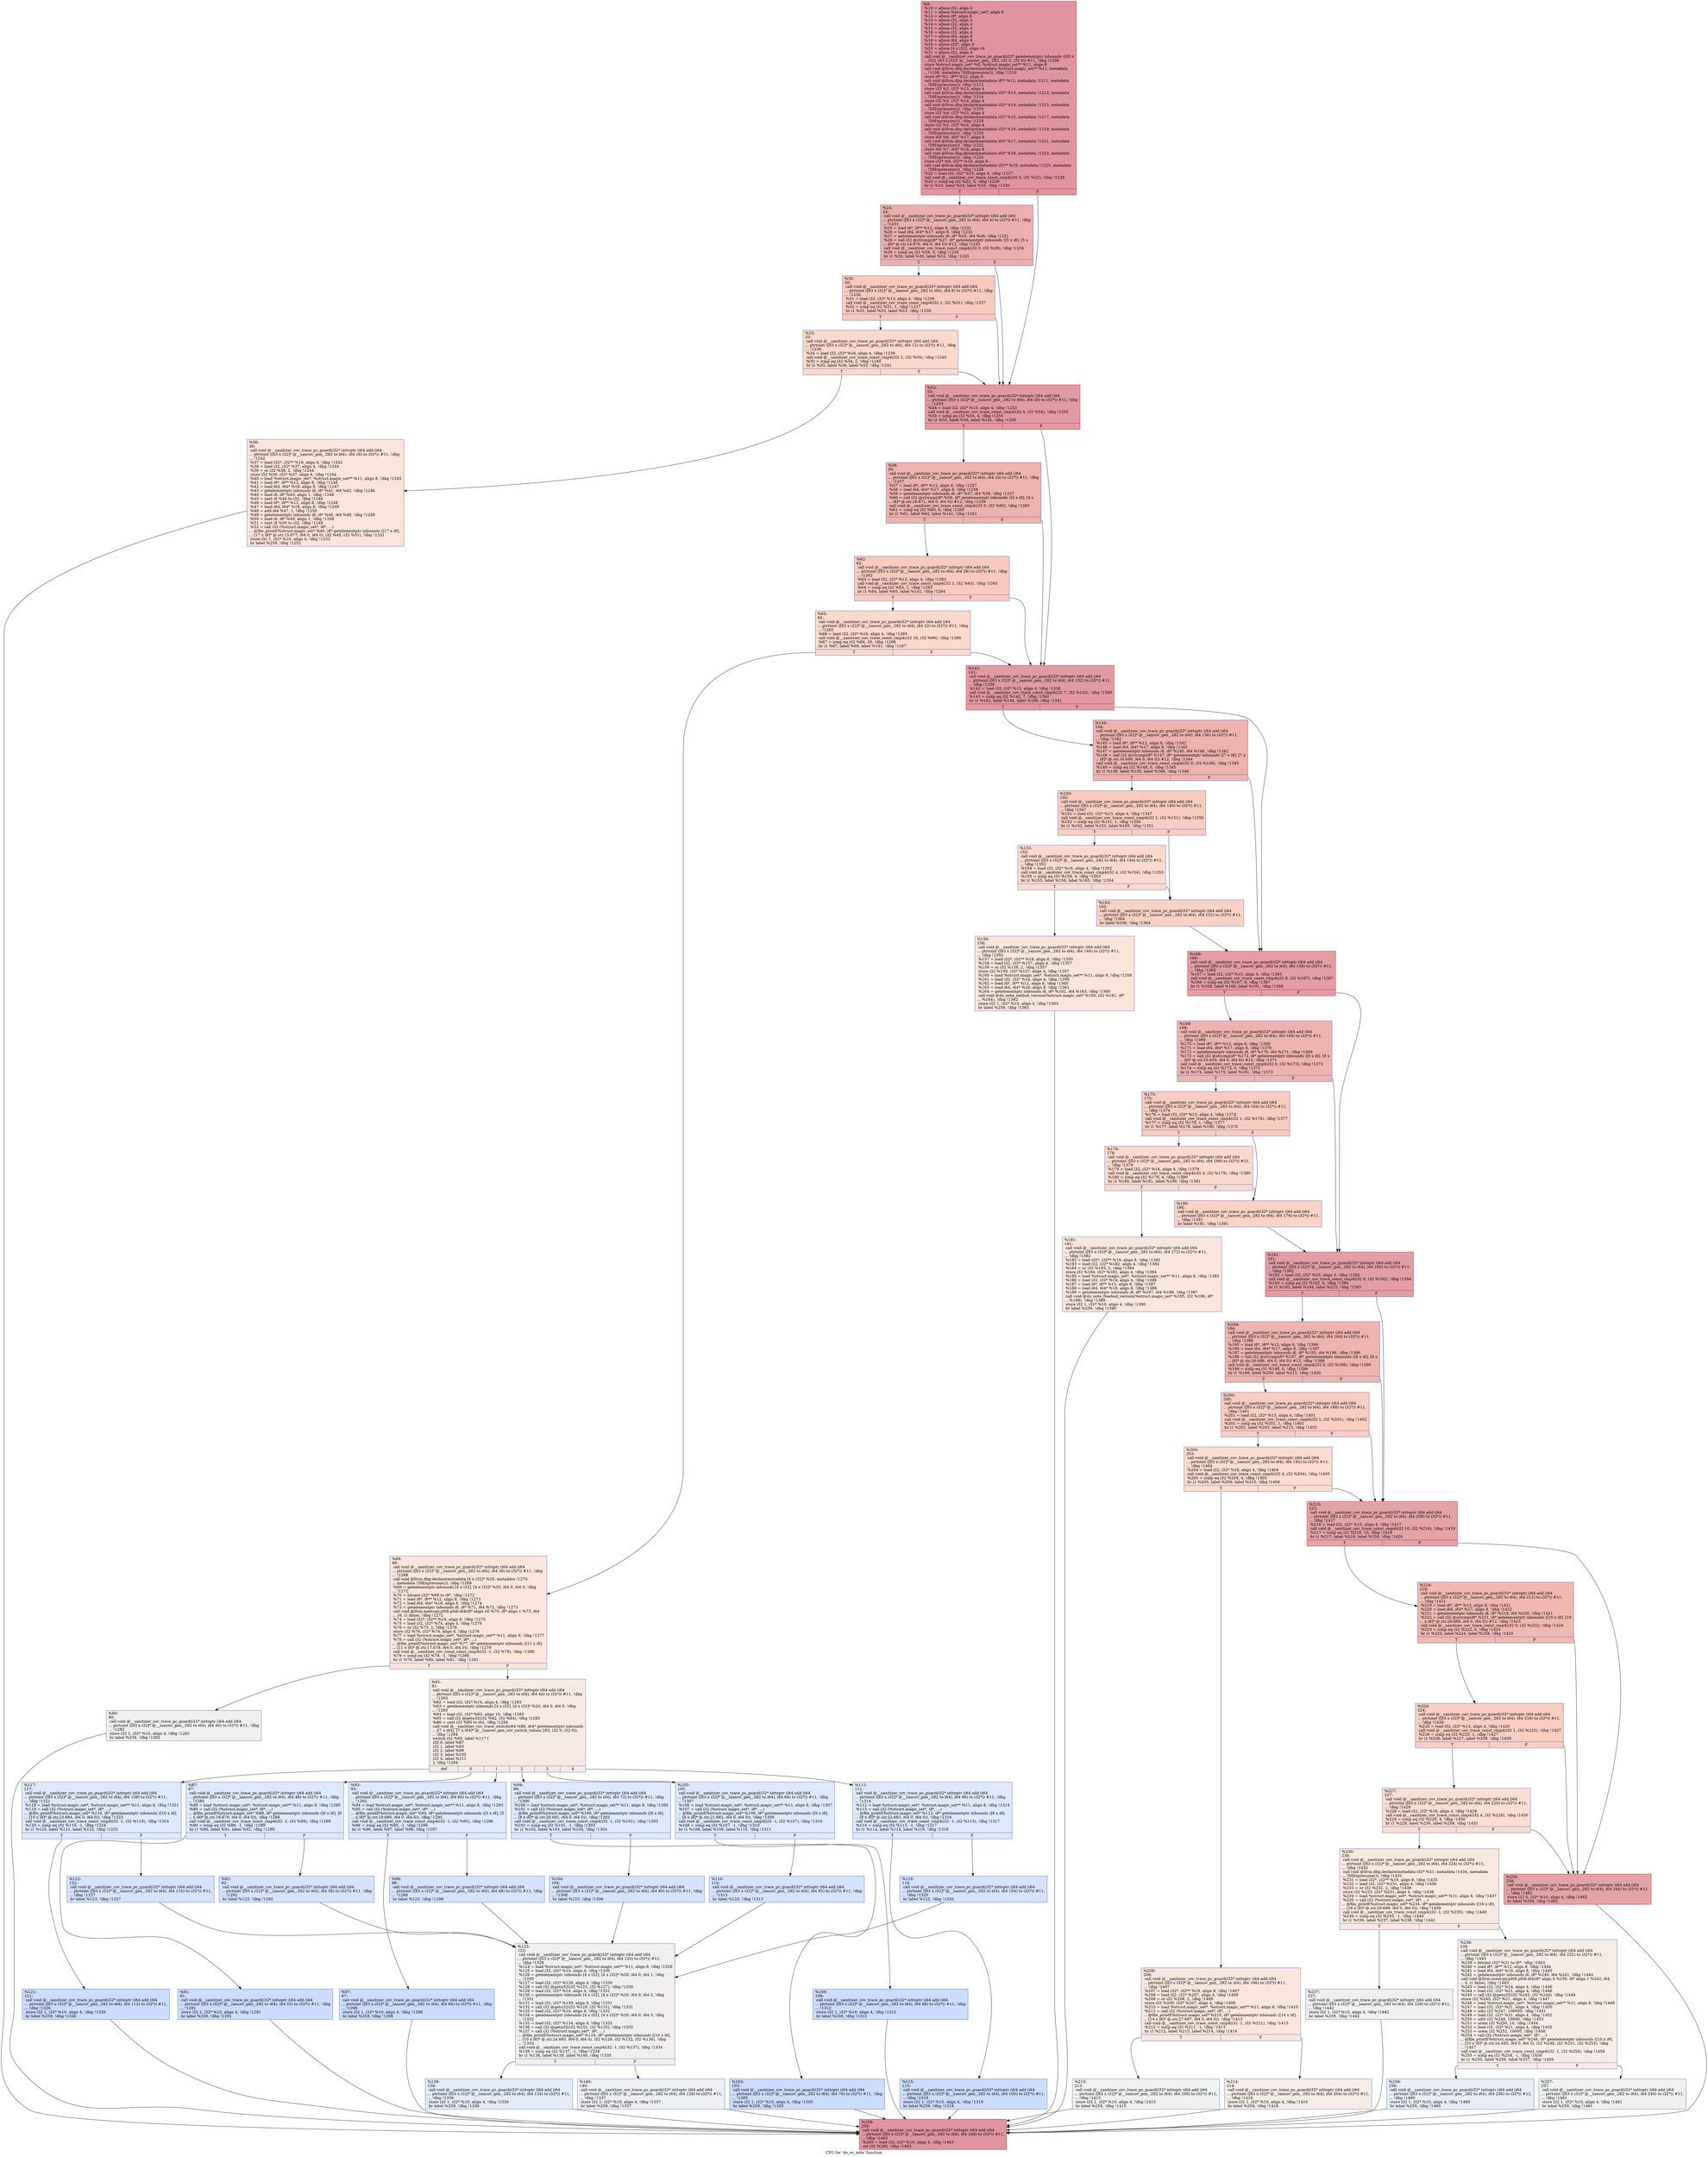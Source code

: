 digraph "CFG for 'do_os_note' function" {
	label="CFG for 'do_os_note' function";

	Node0x555555e828d0 [shape=record,color="#b70d28ff", style=filled, fillcolor="#b70d2870",label="{%9:\l  %10 = alloca i32, align 4\l  %11 = alloca %struct.magic_set*, align 8\l  %12 = alloca i8*, align 8\l  %13 = alloca i32, align 4\l  %14 = alloca i32, align 4\l  %15 = alloca i32, align 4\l  %16 = alloca i32, align 4\l  %17 = alloca i64, align 8\l  %18 = alloca i64, align 8\l  %19 = alloca i32*, align 8\l  %20 = alloca [4 x i32], align 16\l  %21 = alloca i32, align 4\l  call void @__sanitizer_cov_trace_pc_guard(i32* getelementptr inbounds ([63 x\l... i32], [63 x i32]* @__sancov_gen_.282, i32 0, i32 0)) #11, !dbg !1208\l  store %struct.magic_set* %0, %struct.magic_set** %11, align 8\l  call void @llvm.dbg.declare(metadata %struct.magic_set** %11, metadata\l... !1209, metadata !DIExpression()), !dbg !1210\l  store i8* %1, i8** %12, align 8\l  call void @llvm.dbg.declare(metadata i8** %12, metadata !1211, metadata\l... !DIExpression()), !dbg !1212\l  store i32 %2, i32* %13, align 4\l  call void @llvm.dbg.declare(metadata i32* %13, metadata !1213, metadata\l... !DIExpression()), !dbg !1214\l  store i32 %3, i32* %14, align 4\l  call void @llvm.dbg.declare(metadata i32* %14, metadata !1215, metadata\l... !DIExpression()), !dbg !1216\l  store i32 %4, i32* %15, align 4\l  call void @llvm.dbg.declare(metadata i32* %15, metadata !1217, metadata\l... !DIExpression()), !dbg !1218\l  store i32 %5, i32* %16, align 4\l  call void @llvm.dbg.declare(metadata i32* %16, metadata !1219, metadata\l... !DIExpression()), !dbg !1220\l  store i64 %6, i64* %17, align 8\l  call void @llvm.dbg.declare(metadata i64* %17, metadata !1221, metadata\l... !DIExpression()), !dbg !1222\l  store i64 %7, i64* %18, align 8\l  call void @llvm.dbg.declare(metadata i64* %18, metadata !1223, metadata\l... !DIExpression()), !dbg !1224\l  store i32* %8, i32** %19, align 8\l  call void @llvm.dbg.declare(metadata i32** %19, metadata !1225, metadata\l... !DIExpression()), !dbg !1226\l  %22 = load i32, i32* %15, align 4, !dbg !1227\l  call void @__sanitizer_cov_trace_const_cmp4(i32 5, i32 %22), !dbg !1229\l  %23 = icmp eq i32 %22, 5, !dbg !1229\l  br i1 %23, label %24, label %53, !dbg !1230\l|{<s0>T|<s1>F}}"];
	Node0x555555e828d0:s0 -> Node0x555555e82c90;
	Node0x555555e828d0:s1 -> Node0x555555e82dd0;
	Node0x555555e82c90 [shape=record,color="#3d50c3ff", style=filled, fillcolor="#d24b4070",label="{%24:\l24:                                               \l  call void @__sanitizer_cov_trace_pc_guard(i32* inttoptr (i64 add (i64\l... ptrtoint ([63 x i32]* @__sancov_gen_.282 to i64), i64 4) to i32*)) #11, !dbg\l... !1231\l  %25 = load i8*, i8** %12, align 8, !dbg !1231\l  %26 = load i64, i64* %17, align 8, !dbg !1232\l  %27 = getelementptr inbounds i8, i8* %25, i64 %26, !dbg !1231\l  %28 = call i32 @strcmp(i8* %27, i8* getelementptr inbounds ([5 x i8], [5 x\l... i8]* @.str.14.676, i64 0, i64 0)) #12, !dbg !1233\l  call void @__sanitizer_cov_trace_const_cmp4(i32 0, i32 %28), !dbg !1234\l  %29 = icmp eq i32 %28, 0, !dbg !1234\l  br i1 %29, label %30, label %53, !dbg !1235\l|{<s0>T|<s1>F}}"];
	Node0x555555e82c90:s0 -> Node0x555555e82ce0;
	Node0x555555e82c90:s1 -> Node0x555555e82dd0;
	Node0x555555e82ce0 [shape=record,color="#3d50c3ff", style=filled, fillcolor="#ef886b70",label="{%30:\l30:                                               \l  call void @__sanitizer_cov_trace_pc_guard(i32* inttoptr (i64 add (i64\l... ptrtoint ([63 x i32]* @__sancov_gen_.282 to i64), i64 8) to i32*)) #11, !dbg\l... !1236\l  %31 = load i32, i32* %13, align 4, !dbg !1236\l  call void @__sanitizer_cov_trace_const_cmp4(i32 1, i32 %31), !dbg !1237\l  %32 = icmp eq i32 %31, 1, !dbg !1237\l  br i1 %32, label %33, label %53, !dbg !1238\l|{<s0>T|<s1>F}}"];
	Node0x555555e82ce0:s0 -> Node0x555555e82d30;
	Node0x555555e82ce0:s1 -> Node0x555555e82dd0;
	Node0x555555e82d30 [shape=record,color="#3d50c3ff", style=filled, fillcolor="#f7a88970",label="{%33:\l33:                                               \l  call void @__sanitizer_cov_trace_pc_guard(i32* inttoptr (i64 add (i64\l... ptrtoint ([63 x i32]* @__sancov_gen_.282 to i64), i64 12) to i32*)) #11, !dbg\l... !1239\l  %34 = load i32, i32* %16, align 4, !dbg !1239\l  call void @__sanitizer_cov_trace_const_cmp4(i32 2, i32 %34), !dbg !1240\l  %35 = icmp eq i32 %34, 2, !dbg !1240\l  br i1 %35, label %36, label %53, !dbg !1241\l|{<s0>T|<s1>F}}"];
	Node0x555555e82d30:s0 -> Node0x555555e82d80;
	Node0x555555e82d30:s1 -> Node0x555555e82dd0;
	Node0x555555e82d80 [shape=record,color="#3d50c3ff", style=filled, fillcolor="#f5c1a970",label="{%36:\l36:                                               \l  call void @__sanitizer_cov_trace_pc_guard(i32* inttoptr (i64 add (i64\l... ptrtoint ([63 x i32]* @__sancov_gen_.282 to i64), i64 16) to i32*)) #11, !dbg\l... !1242\l  %37 = load i32*, i32** %19, align 8, !dbg !1242\l  %38 = load i32, i32* %37, align 4, !dbg !1244\l  %39 = or i32 %38, 2, !dbg !1244\l  store i32 %39, i32* %37, align 4, !dbg !1244\l  %40 = load %struct.magic_set*, %struct.magic_set** %11, align 8, !dbg !1245\l  %41 = load i8*, i8** %12, align 8, !dbg !1246\l  %42 = load i64, i64* %18, align 8, !dbg !1247\l  %43 = getelementptr inbounds i8, i8* %41, i64 %42, !dbg !1246\l  %44 = load i8, i8* %43, align 1, !dbg !1246\l  %45 = zext i8 %44 to i32, !dbg !1246\l  %46 = load i8*, i8** %12, align 8, !dbg !1248\l  %47 = load i64, i64* %18, align 8, !dbg !1249\l  %48 = add i64 %47, 1, !dbg !1250\l  %49 = getelementptr inbounds i8, i8* %46, i64 %48, !dbg !1248\l  %50 = load i8, i8* %49, align 1, !dbg !1248\l  %51 = zext i8 %50 to i32, !dbg !1248\l  %52 = call i32 (%struct.magic_set*, i8*, ...)\l... @file_printf(%struct.magic_set* %40, i8* getelementptr inbounds ([17 x i8],\l... [17 x i8]* @.str.15.677, i64 0, i64 0), i32 %45, i32 %51), !dbg !1251\l  store i32 1, i32* %10, align 4, !dbg !1252\l  br label %259, !dbg !1252\l}"];
	Node0x555555e82d80 -> Node0x555555e83fa0;
	Node0x555555e82dd0 [shape=record,color="#b70d28ff", style=filled, fillcolor="#bb1b2c70",label="{%53:\l53:                                               \l  call void @__sanitizer_cov_trace_pc_guard(i32* inttoptr (i64 add (i64\l... ptrtoint ([63 x i32]* @__sancov_gen_.282 to i64), i64 20) to i32*)) #11, !dbg\l... !1253\l  %54 = load i32, i32* %15, align 4, !dbg !1253\l  call void @__sanitizer_cov_trace_const_cmp4(i32 4, i32 %54), !dbg !1255\l  %55 = icmp eq i32 %54, 4, !dbg !1255\l  br i1 %55, label %56, label %141, !dbg !1256\l|{<s0>T|<s1>F}}"];
	Node0x555555e82dd0:s0 -> Node0x555555e82e20;
	Node0x555555e82dd0:s1 -> Node0x555555e83690;
	Node0x555555e82e20 [shape=record,color="#3d50c3ff", style=filled, fillcolor="#d6524470",label="{%56:\l56:                                               \l  call void @__sanitizer_cov_trace_pc_guard(i32* inttoptr (i64 add (i64\l... ptrtoint ([63 x i32]* @__sancov_gen_.282 to i64), i64 24) to i32*)) #11, !dbg\l... !1257\l  %57 = load i8*, i8** %12, align 8, !dbg !1257\l  %58 = load i64, i64* %17, align 8, !dbg !1258\l  %59 = getelementptr inbounds i8, i8* %57, i64 %58, !dbg !1257\l  %60 = call i32 @strcmp(i8* %59, i8* getelementptr inbounds ([4 x i8], [4 x\l... i8]* @.str.16.671, i64 0, i64 0)) #12, !dbg !1259\l  call void @__sanitizer_cov_trace_const_cmp4(i32 0, i32 %60), !dbg !1260\l  %61 = icmp eq i32 %60, 0, !dbg !1260\l  br i1 %61, label %62, label %141, !dbg !1261\l|{<s0>T|<s1>F}}"];
	Node0x555555e82e20:s0 -> Node0x555555e82e70;
	Node0x555555e82e20:s1 -> Node0x555555e83690;
	Node0x555555e82e70 [shape=record,color="#3d50c3ff", style=filled, fillcolor="#ef886b70",label="{%62:\l62:                                               \l  call void @__sanitizer_cov_trace_pc_guard(i32* inttoptr (i64 add (i64\l... ptrtoint ([63 x i32]* @__sancov_gen_.282 to i64), i64 28) to i32*)) #11, !dbg\l... !1262\l  %63 = load i32, i32* %13, align 4, !dbg !1262\l  call void @__sanitizer_cov_trace_const_cmp4(i32 1, i32 %63), !dbg !1263\l  %64 = icmp eq i32 %63, 1, !dbg !1263\l  br i1 %64, label %65, label %141, !dbg !1264\l|{<s0>T|<s1>F}}"];
	Node0x555555e82e70:s0 -> Node0x555555e82ec0;
	Node0x555555e82e70:s1 -> Node0x555555e83690;
	Node0x555555e82ec0 [shape=record,color="#3d50c3ff", style=filled, fillcolor="#f7a88970",label="{%65:\l65:                                               \l  call void @__sanitizer_cov_trace_pc_guard(i32* inttoptr (i64 add (i64\l... ptrtoint ([63 x i32]* @__sancov_gen_.282 to i64), i64 32) to i32*)) #11, !dbg\l... !1265\l  %66 = load i32, i32* %16, align 4, !dbg !1265\l  call void @__sanitizer_cov_trace_const_cmp4(i32 16, i32 %66), !dbg !1266\l  %67 = icmp eq i32 %66, 16, !dbg !1266\l  br i1 %67, label %68, label %141, !dbg !1267\l|{<s0>T|<s1>F}}"];
	Node0x555555e82ec0:s0 -> Node0x555555e82f10;
	Node0x555555e82ec0:s1 -> Node0x555555e83690;
	Node0x555555e82f10 [shape=record,color="#3d50c3ff", style=filled, fillcolor="#f4c5ad70",label="{%68:\l68:                                               \l  call void @__sanitizer_cov_trace_pc_guard(i32* inttoptr (i64 add (i64\l... ptrtoint ([63 x i32]* @__sancov_gen_.282 to i64), i64 36) to i32*)) #11, !dbg\l... !1268\l  call void @llvm.dbg.declare(metadata [4 x i32]* %20, metadata !1270,\l... metadata !DIExpression()), !dbg !1268\l  %69 = getelementptr inbounds [4 x i32], [4 x i32]* %20, i64 0, i64 0, !dbg\l... !1272\l  %70 = bitcast i32* %69 to i8*, !dbg !1272\l  %71 = load i8*, i8** %12, align 8, !dbg !1273\l  %72 = load i64, i64* %18, align 8, !dbg !1274\l  %73 = getelementptr inbounds i8, i8* %71, i64 %72, !dbg !1273\l  call void @llvm.memcpy.p0i8.p0i8.i64(i8* align 16 %70, i8* align 1 %73, i64\l... 16, i1 false), !dbg !1272\l  %74 = load i32*, i32** %19, align 8, !dbg !1275\l  %75 = load i32, i32* %74, align 4, !dbg !1276\l  %76 = or i32 %75, 2, !dbg !1276\l  store i32 %76, i32* %74, align 4, !dbg !1276\l  %77 = load %struct.magic_set*, %struct.magic_set** %11, align 8, !dbg !1277\l  %78 = call i32 (%struct.magic_set*, i8*, ...)\l... @file_printf(%struct.magic_set* %77, i8* getelementptr inbounds ([11 x i8],\l... [11 x i8]* @.str.17.678, i64 0, i64 0)), !dbg !1279\l  call void @__sanitizer_cov_trace_const_cmp4(i32 -1, i32 %78), !dbg !1280\l  %79 = icmp eq i32 %78, -1, !dbg !1280\l  br i1 %79, label %80, label %81, !dbg !1281\l|{<s0>T|<s1>F}}"];
	Node0x555555e82f10:s0 -> Node0x555555e82f60;
	Node0x555555e82f10:s1 -> Node0x555555e82fb0;
	Node0x555555e82f60 [shape=record,color="#3d50c3ff", style=filled, fillcolor="#e0dbd870",label="{%80:\l80:                                               \l  call void @__sanitizer_cov_trace_pc_guard(i32* inttoptr (i64 add (i64\l... ptrtoint ([63 x i32]* @__sancov_gen_.282 to i64), i64 40) to i32*)) #11, !dbg\l... !1282\l  store i32 1, i32* %10, align 4, !dbg !1282\l  br label %259, !dbg !1282\l}"];
	Node0x555555e82f60 -> Node0x555555e83fa0;
	Node0x555555e82fb0 [shape=record,color="#3d50c3ff", style=filled, fillcolor="#eed0c070",label="{%81:\l81:                                               \l  call void @__sanitizer_cov_trace_pc_guard(i32* inttoptr (i64 add (i64\l... ptrtoint ([63 x i32]* @__sancov_gen_.282 to i64), i64 44) to i32*)) #11, !dbg\l... !1283\l  %82 = load i32, i32* %14, align 4, !dbg !1283\l  %83 = getelementptr inbounds [4 x i32], [4 x i32]* %20, i64 0, i64 0, !dbg\l... !1283\l  %84 = load i32, i32* %83, align 16, !dbg !1283\l  %85 = call i32 @getu32(i32 %82, i32 %84), !dbg !1283\l  %86 = zext i32 %85 to i64, !dbg !1284\l  call void @__sanitizer_cov_trace_switch(i64 %86, i64* getelementptr inbounds\l... ([7 x i64], [7 x i64]* @__sancov_gen_cov_switch_values.283, i32 0, i32 0)),\l... !dbg !1284\l  switch i32 %85, label %117 [\l    i32 0, label %87\l    i32 1, label %93\l    i32 2, label %99\l    i32 3, label %105\l    i32 4, label %111\l  ], !dbg !1284\l|{<s0>def|<s1>0|<s2>1|<s3>2|<s4>3|<s5>4}}"];
	Node0x555555e82fb0:s0 -> Node0x555555e834b0;
	Node0x555555e82fb0:s1 -> Node0x555555e83000;
	Node0x555555e82fb0:s2 -> Node0x555555e830f0;
	Node0x555555e82fb0:s3 -> Node0x555555e831e0;
	Node0x555555e82fb0:s4 -> Node0x555555e832d0;
	Node0x555555e82fb0:s5 -> Node0x555555e833c0;
	Node0x555555e83000 [shape=record,color="#3d50c3ff", style=filled, fillcolor="#b5cdfa70",label="{%87:\l87:                                               \l  call void @__sanitizer_cov_trace_pc_guard(i32* inttoptr (i64 add (i64\l... ptrtoint ([63 x i32]* @__sancov_gen_.282 to i64), i64 48) to i32*)) #11, !dbg\l... !1285\l  %88 = load %struct.magic_set*, %struct.magic_set** %11, align 8, !dbg !1285\l  %89 = call i32 (%struct.magic_set*, i8*, ...)\l... @file_printf(%struct.magic_set* %88, i8* getelementptr inbounds ([6 x i8], [6\l... x i8]* @.str.18.679, i64 0, i64 0)), !dbg !1288\l  call void @__sanitizer_cov_trace_const_cmp4(i32 -1, i32 %89), !dbg !1289\l  %90 = icmp eq i32 %89, -1, !dbg !1289\l  br i1 %90, label %91, label %92, !dbg !1290\l|{<s0>T|<s1>F}}"];
	Node0x555555e83000:s0 -> Node0x555555e83050;
	Node0x555555e83000:s1 -> Node0x555555e830a0;
	Node0x555555e83050 [shape=record,color="#3d50c3ff", style=filled, fillcolor="#8caffe70",label="{%91:\l91:                                               \l  call void @__sanitizer_cov_trace_pc_guard(i32* inttoptr (i64 add (i64\l... ptrtoint ([63 x i32]* @__sancov_gen_.282 to i64), i64 52) to i32*)) #11, !dbg\l... !1291\l  store i32 1, i32* %10, align 4, !dbg !1291\l  br label %259, !dbg !1291\l}"];
	Node0x555555e83050 -> Node0x555555e83fa0;
	Node0x555555e830a0 [shape=record,color="#3d50c3ff", style=filled, fillcolor="#a1c0ff70",label="{%92:\l92:                                               \l  call void @__sanitizer_cov_trace_pc_guard(i32* inttoptr (i64 add (i64\l... ptrtoint ([63 x i32]* @__sancov_gen_.282 to i64), i64 56) to i32*)) #11, !dbg\l... !1292\l  br label %123, !dbg !1292\l}"];
	Node0x555555e830a0 -> Node0x555555e835a0;
	Node0x555555e830f0 [shape=record,color="#3d50c3ff", style=filled, fillcolor="#b5cdfa70",label="{%93:\l93:                                               \l  call void @__sanitizer_cov_trace_pc_guard(i32* inttoptr (i64 add (i64\l... ptrtoint ([63 x i32]* @__sancov_gen_.282 to i64), i64 60) to i32*)) #11, !dbg\l... !1293\l  %94 = load %struct.magic_set*, %struct.magic_set** %11, align 8, !dbg !1293\l  %95 = call i32 (%struct.magic_set*, i8*, ...)\l... @file_printf(%struct.magic_set* %94, i8* getelementptr inbounds ([5 x i8], [5\l... x i8]* @.str.19.680, i64 0, i64 0)), !dbg !1295\l  call void @__sanitizer_cov_trace_const_cmp4(i32 -1, i32 %95), !dbg !1296\l  %96 = icmp eq i32 %95, -1, !dbg !1296\l  br i1 %96, label %97, label %98, !dbg !1297\l|{<s0>T|<s1>F}}"];
	Node0x555555e830f0:s0 -> Node0x555555e83140;
	Node0x555555e830f0:s1 -> Node0x555555e83190;
	Node0x555555e83140 [shape=record,color="#3d50c3ff", style=filled, fillcolor="#8caffe70",label="{%97:\l97:                                               \l  call void @__sanitizer_cov_trace_pc_guard(i32* inttoptr (i64 add (i64\l... ptrtoint ([63 x i32]* @__sancov_gen_.282 to i64), i64 64) to i32*)) #11, !dbg\l... !1298\l  store i32 1, i32* %10, align 4, !dbg !1298\l  br label %259, !dbg !1298\l}"];
	Node0x555555e83140 -> Node0x555555e83fa0;
	Node0x555555e83190 [shape=record,color="#3d50c3ff", style=filled, fillcolor="#a1c0ff70",label="{%98:\l98:                                               \l  call void @__sanitizer_cov_trace_pc_guard(i32* inttoptr (i64 add (i64\l... ptrtoint ([63 x i32]* @__sancov_gen_.282 to i64), i64 68) to i32*)) #11, !dbg\l... !1299\l  br label %123, !dbg !1299\l}"];
	Node0x555555e83190 -> Node0x555555e835a0;
	Node0x555555e831e0 [shape=record,color="#3d50c3ff", style=filled, fillcolor="#b5cdfa70",label="{%99:\l99:                                               \l  call void @__sanitizer_cov_trace_pc_guard(i32* inttoptr (i64 add (i64\l... ptrtoint ([63 x i32]* @__sancov_gen_.282 to i64), i64 72) to i32*)) #11, !dbg\l... !1300\l  %100 = load %struct.magic_set*, %struct.magic_set** %11, align 8, !dbg !1300\l  %101 = call i32 (%struct.magic_set*, i8*, ...)\l... @file_printf(%struct.magic_set* %100, i8* getelementptr inbounds ([8 x i8],\l... [8 x i8]* @.str.20.681, i64 0, i64 0)), !dbg !1302\l  call void @__sanitizer_cov_trace_const_cmp4(i32 -1, i32 %101), !dbg !1303\l  %102 = icmp eq i32 %101, -1, !dbg !1303\l  br i1 %102, label %103, label %104, !dbg !1304\l|{<s0>T|<s1>F}}"];
	Node0x555555e831e0:s0 -> Node0x555555e83230;
	Node0x555555e831e0:s1 -> Node0x555555e83280;
	Node0x555555e83230 [shape=record,color="#3d50c3ff", style=filled, fillcolor="#8caffe70",label="{%103:\l103:                                              \l  call void @__sanitizer_cov_trace_pc_guard(i32* inttoptr (i64 add (i64\l... ptrtoint ([63 x i32]* @__sancov_gen_.282 to i64), i64 76) to i32*)) #11, !dbg\l... !1305\l  store i32 1, i32* %10, align 4, !dbg !1305\l  br label %259, !dbg !1305\l}"];
	Node0x555555e83230 -> Node0x555555e83fa0;
	Node0x555555e83280 [shape=record,color="#3d50c3ff", style=filled, fillcolor="#a1c0ff70",label="{%104:\l104:                                              \l  call void @__sanitizer_cov_trace_pc_guard(i32* inttoptr (i64 add (i64\l... ptrtoint ([63 x i32]* @__sancov_gen_.282 to i64), i64 80) to i32*)) #11, !dbg\l... !1306\l  br label %123, !dbg !1306\l}"];
	Node0x555555e83280 -> Node0x555555e835a0;
	Node0x555555e832d0 [shape=record,color="#3d50c3ff", style=filled, fillcolor="#b5cdfa70",label="{%105:\l105:                                              \l  call void @__sanitizer_cov_trace_pc_guard(i32* inttoptr (i64 add (i64\l... ptrtoint ([63 x i32]* @__sancov_gen_.282 to i64), i64 84) to i32*)) #11, !dbg\l... !1307\l  %106 = load %struct.magic_set*, %struct.magic_set** %11, align 8, !dbg !1307\l  %107 = call i32 (%struct.magic_set*, i8*, ...)\l... @file_printf(%struct.magic_set* %106, i8* getelementptr inbounds ([9 x i8],\l... [9 x i8]* @.str.21.682, i64 0, i64 0)), !dbg !1309\l  call void @__sanitizer_cov_trace_const_cmp4(i32 -1, i32 %107), !dbg !1310\l  %108 = icmp eq i32 %107, -1, !dbg !1310\l  br i1 %108, label %109, label %110, !dbg !1311\l|{<s0>T|<s1>F}}"];
	Node0x555555e832d0:s0 -> Node0x555555e83320;
	Node0x555555e832d0:s1 -> Node0x555555e83370;
	Node0x555555e83320 [shape=record,color="#3d50c3ff", style=filled, fillcolor="#8caffe70",label="{%109:\l109:                                              \l  call void @__sanitizer_cov_trace_pc_guard(i32* inttoptr (i64 add (i64\l... ptrtoint ([63 x i32]* @__sancov_gen_.282 to i64), i64 88) to i32*)) #11, !dbg\l... !1312\l  store i32 1, i32* %10, align 4, !dbg !1312\l  br label %259, !dbg !1312\l}"];
	Node0x555555e83320 -> Node0x555555e83fa0;
	Node0x555555e83370 [shape=record,color="#3d50c3ff", style=filled, fillcolor="#a1c0ff70",label="{%110:\l110:                                              \l  call void @__sanitizer_cov_trace_pc_guard(i32* inttoptr (i64 add (i64\l... ptrtoint ([63 x i32]* @__sancov_gen_.282 to i64), i64 92) to i32*)) #11, !dbg\l... !1313\l  br label %123, !dbg !1313\l}"];
	Node0x555555e83370 -> Node0x555555e835a0;
	Node0x555555e833c0 [shape=record,color="#3d50c3ff", style=filled, fillcolor="#b5cdfa70",label="{%111:\l111:                                              \l  call void @__sanitizer_cov_trace_pc_guard(i32* inttoptr (i64 add (i64\l... ptrtoint ([63 x i32]* @__sancov_gen_.282 to i64), i64 96) to i32*)) #11, !dbg\l... !1314\l  %112 = load %struct.magic_set*, %struct.magic_set** %11, align 8, !dbg !1314\l  %113 = call i32 (%struct.magic_set*, i8*, ...)\l... @file_printf(%struct.magic_set* %112, i8* getelementptr inbounds ([8 x i8],\l... [8 x i8]* @.str.22.683, i64 0, i64 0)), !dbg !1316\l  call void @__sanitizer_cov_trace_const_cmp4(i32 -1, i32 %113), !dbg !1317\l  %114 = icmp eq i32 %113, -1, !dbg !1317\l  br i1 %114, label %115, label %116, !dbg !1318\l|{<s0>T|<s1>F}}"];
	Node0x555555e833c0:s0 -> Node0x555555e83410;
	Node0x555555e833c0:s1 -> Node0x555555e83460;
	Node0x555555e83410 [shape=record,color="#3d50c3ff", style=filled, fillcolor="#8caffe70",label="{%115:\l115:                                              \l  call void @__sanitizer_cov_trace_pc_guard(i32* inttoptr (i64 add (i64\l... ptrtoint ([63 x i32]* @__sancov_gen_.282 to i64), i64 100) to i32*)) #11,\l... !dbg !1319\l  store i32 1, i32* %10, align 4, !dbg !1319\l  br label %259, !dbg !1319\l}"];
	Node0x555555e83410 -> Node0x555555e83fa0;
	Node0x555555e83460 [shape=record,color="#3d50c3ff", style=filled, fillcolor="#a1c0ff70",label="{%116:\l116:                                              \l  call void @__sanitizer_cov_trace_pc_guard(i32* inttoptr (i64 add (i64\l... ptrtoint ([63 x i32]* @__sancov_gen_.282 to i64), i64 104) to i32*)) #11,\l... !dbg !1320\l  br label %123, !dbg !1320\l}"];
	Node0x555555e83460 -> Node0x555555e835a0;
	Node0x555555e834b0 [shape=record,color="#3d50c3ff", style=filled, fillcolor="#b5cdfa70",label="{%117:\l117:                                              \l  call void @__sanitizer_cov_trace_pc_guard(i32* inttoptr (i64 add (i64\l... ptrtoint ([63 x i32]* @__sancov_gen_.282 to i64), i64 108) to i32*)) #11,\l... !dbg !1321\l  %118 = load %struct.magic_set*, %struct.magic_set** %11, align 8, !dbg !1321\l  %119 = call i32 (%struct.magic_set*, i8*, ...)\l... @file_printf(%struct.magic_set* %118, i8* getelementptr inbounds ([10 x i8],\l... [10 x i8]* @.str.23.684, i64 0, i64 0)), !dbg !1323\l  call void @__sanitizer_cov_trace_const_cmp4(i32 -1, i32 %119), !dbg !1324\l  %120 = icmp eq i32 %119, -1, !dbg !1324\l  br i1 %120, label %121, label %122, !dbg !1325\l|{<s0>T|<s1>F}}"];
	Node0x555555e834b0:s0 -> Node0x555555e83500;
	Node0x555555e834b0:s1 -> Node0x555555e83550;
	Node0x555555e83500 [shape=record,color="#3d50c3ff", style=filled, fillcolor="#8caffe70",label="{%121:\l121:                                              \l  call void @__sanitizer_cov_trace_pc_guard(i32* inttoptr (i64 add (i64\l... ptrtoint ([63 x i32]* @__sancov_gen_.282 to i64), i64 112) to i32*)) #11,\l... !dbg !1326\l  store i32 1, i32* %10, align 4, !dbg !1326\l  br label %259, !dbg !1326\l}"];
	Node0x555555e83500 -> Node0x555555e83fa0;
	Node0x555555e83550 [shape=record,color="#3d50c3ff", style=filled, fillcolor="#a1c0ff70",label="{%122:\l122:                                              \l  call void @__sanitizer_cov_trace_pc_guard(i32* inttoptr (i64 add (i64\l... ptrtoint ([63 x i32]* @__sancov_gen_.282 to i64), i64 116) to i32*)) #11,\l... !dbg !1327\l  br label %123, !dbg !1327\l}"];
	Node0x555555e83550 -> Node0x555555e835a0;
	Node0x555555e835a0 [shape=record,color="#3d50c3ff", style=filled, fillcolor="#e0dbd870",label="{%123:\l123:                                              \l  call void @__sanitizer_cov_trace_pc_guard(i32* inttoptr (i64 add (i64\l... ptrtoint ([63 x i32]* @__sancov_gen_.282 to i64), i64 120) to i32*)) #11,\l... !dbg !1328\l  %124 = load %struct.magic_set*, %struct.magic_set** %11, align 8, !dbg !1328\l  %125 = load i32, i32* %14, align 4, !dbg !1330\l  %126 = getelementptr inbounds [4 x i32], [4 x i32]* %20, i64 0, i64 1, !dbg\l... !1330\l  %127 = load i32, i32* %126, align 4, !dbg !1330\l  %128 = call i32 @getu32(i32 %125, i32 %127), !dbg !1330\l  %129 = load i32, i32* %14, align 4, !dbg !1331\l  %130 = getelementptr inbounds [4 x i32], [4 x i32]* %20, i64 0, i64 2, !dbg\l... !1331\l  %131 = load i32, i32* %130, align 8, !dbg !1331\l  %132 = call i32 @getu32(i32 %129, i32 %131), !dbg !1331\l  %133 = load i32, i32* %14, align 4, !dbg !1332\l  %134 = getelementptr inbounds [4 x i32], [4 x i32]* %20, i64 0, i64 3, !dbg\l... !1332\l  %135 = load i32, i32* %134, align 4, !dbg !1332\l  %136 = call i32 @getu32(i32 %133, i32 %135), !dbg !1332\l  %137 = call i32 (%struct.magic_set*, i8*, ...)\l... @file_printf(%struct.magic_set* %124, i8* getelementptr inbounds ([10 x i8],\l... [10 x i8]* @.str.24.685, i64 0, i64 0), i32 %128, i32 %132, i32 %136), !dbg\l... !1333\l  call void @__sanitizer_cov_trace_const_cmp4(i32 -1, i32 %137), !dbg !1334\l  %138 = icmp eq i32 %137, -1, !dbg !1334\l  br i1 %138, label %139, label %140, !dbg !1335\l|{<s0>T|<s1>F}}"];
	Node0x555555e835a0:s0 -> Node0x555555e835f0;
	Node0x555555e835a0:s1 -> Node0x555555e83640;
	Node0x555555e835f0 [shape=record,color="#3d50c3ff", style=filled, fillcolor="#c1d4f470",label="{%139:\l139:                                              \l  call void @__sanitizer_cov_trace_pc_guard(i32* inttoptr (i64 add (i64\l... ptrtoint ([63 x i32]* @__sancov_gen_.282 to i64), i64 124) to i32*)) #11,\l... !dbg !1336\l  store i32 1, i32* %10, align 4, !dbg !1336\l  br label %259, !dbg !1336\l}"];
	Node0x555555e835f0 -> Node0x555555e83fa0;
	Node0x555555e83640 [shape=record,color="#3d50c3ff", style=filled, fillcolor="#d4dbe670",label="{%140:\l140:                                              \l  call void @__sanitizer_cov_trace_pc_guard(i32* inttoptr (i64 add (i64\l... ptrtoint ([63 x i32]* @__sancov_gen_.282 to i64), i64 128) to i32*)) #11,\l... !dbg !1337\l  store i32 1, i32* %10, align 4, !dbg !1337\l  br label %259, !dbg !1337\l}"];
	Node0x555555e83640 -> Node0x555555e83fa0;
	Node0x555555e83690 [shape=record,color="#b70d28ff", style=filled, fillcolor="#bb1b2c70",label="{%141:\l141:                                              \l  call void @__sanitizer_cov_trace_pc_guard(i32* inttoptr (i64 add (i64\l... ptrtoint ([63 x i32]* @__sancov_gen_.282 to i64), i64 132) to i32*)) #11,\l... !dbg !1338\l  %142 = load i32, i32* %15, align 4, !dbg !1338\l  call void @__sanitizer_cov_trace_const_cmp4(i32 7, i32 %142), !dbg !1340\l  %143 = icmp eq i32 %142, 7, !dbg !1340\l  br i1 %143, label %144, label %166, !dbg !1341\l|{<s0>T|<s1>F}}"];
	Node0x555555e83690:s0 -> Node0x555555e836e0;
	Node0x555555e83690:s1 -> Node0x555555e83870;
	Node0x555555e836e0 [shape=record,color="#3d50c3ff", style=filled, fillcolor="#d6524470",label="{%144:\l144:                                              \l  call void @__sanitizer_cov_trace_pc_guard(i32* inttoptr (i64 add (i64\l... ptrtoint ([63 x i32]* @__sancov_gen_.282 to i64), i64 136) to i32*)) #11,\l... !dbg !1342\l  %145 = load i8*, i8** %12, align 8, !dbg !1342\l  %146 = load i64, i64* %17, align 8, !dbg !1343\l  %147 = getelementptr inbounds i8, i8* %145, i64 %146, !dbg !1342\l  %148 = call i32 @strcmp(i8* %147, i8* getelementptr inbounds ([7 x i8], [7 x\l... i8]* @.str.10.649, i64 0, i64 0)) #12, !dbg !1344\l  call void @__sanitizer_cov_trace_const_cmp4(i32 0, i32 %148), !dbg !1345\l  %149 = icmp eq i32 %148, 0, !dbg !1345\l  br i1 %149, label %150, label %166, !dbg !1346\l|{<s0>T|<s1>F}}"];
	Node0x555555e836e0:s0 -> Node0x555555e83730;
	Node0x555555e836e0:s1 -> Node0x555555e83870;
	Node0x555555e83730 [shape=record,color="#3d50c3ff", style=filled, fillcolor="#f08b6e70",label="{%150:\l150:                                              \l  call void @__sanitizer_cov_trace_pc_guard(i32* inttoptr (i64 add (i64\l... ptrtoint ([63 x i32]* @__sancov_gen_.282 to i64), i64 140) to i32*)) #11,\l... !dbg !1347\l  %151 = load i32, i32* %13, align 4, !dbg !1347\l  call void @__sanitizer_cov_trace_const_cmp4(i32 1, i32 %151), !dbg !1350\l  %152 = icmp eq i32 %151, 1, !dbg !1350\l  br i1 %152, label %153, label %165, !dbg !1351\l|{<s0>T|<s1>F}}"];
	Node0x555555e83730:s0 -> Node0x555555e83780;
	Node0x555555e83730:s1 -> Node0x555555e83820;
	Node0x555555e83780 [shape=record,color="#3d50c3ff", style=filled, fillcolor="#f7ac8e70",label="{%153:\l153:                                              \l  call void @__sanitizer_cov_trace_pc_guard(i32* inttoptr (i64 add (i64\l... ptrtoint ([63 x i32]* @__sancov_gen_.282 to i64), i64 144) to i32*)) #11,\l... !dbg !1352\l  %154 = load i32, i32* %16, align 4, !dbg !1352\l  call void @__sanitizer_cov_trace_const_cmp4(i32 4, i32 %154), !dbg !1353\l  %155 = icmp eq i32 %154, 4, !dbg !1353\l  br i1 %155, label %156, label %165, !dbg !1354\l|{<s0>T|<s1>F}}"];
	Node0x555555e83780:s0 -> Node0x555555e837d0;
	Node0x555555e83780:s1 -> Node0x555555e83820;
	Node0x555555e837d0 [shape=record,color="#3d50c3ff", style=filled, fillcolor="#f4c5ad70",label="{%156:\l156:                                              \l  call void @__sanitizer_cov_trace_pc_guard(i32* inttoptr (i64 add (i64\l... ptrtoint ([63 x i32]* @__sancov_gen_.282 to i64), i64 148) to i32*)) #11,\l... !dbg !1355\l  %157 = load i32*, i32** %19, align 8, !dbg !1355\l  %158 = load i32, i32* %157, align 4, !dbg !1357\l  %159 = or i32 %158, 2, !dbg !1357\l  store i32 %159, i32* %157, align 4, !dbg !1357\l  %160 = load %struct.magic_set*, %struct.magic_set** %11, align 8, !dbg !1358\l  %161 = load i32, i32* %14, align 4, !dbg !1359\l  %162 = load i8*, i8** %12, align 8, !dbg !1360\l  %163 = load i64, i64* %18, align 8, !dbg !1361\l  %164 = getelementptr inbounds i8, i8* %162, i64 %163, !dbg !1360\l  call void @do_note_netbsd_version(%struct.magic_set* %160, i32 %161, i8*\l... %164), !dbg !1362\l  store i32 1, i32* %10, align 4, !dbg !1363\l  br label %259, !dbg !1363\l}"];
	Node0x555555e837d0 -> Node0x555555e83fa0;
	Node0x555555e83820 [shape=record,color="#3d50c3ff", style=filled, fillcolor="#f4987a70",label="{%165:\l165:                                              \l  call void @__sanitizer_cov_trace_pc_guard(i32* inttoptr (i64 add (i64\l... ptrtoint ([63 x i32]* @__sancov_gen_.282 to i64), i64 152) to i32*)) #11,\l... !dbg !1364\l  br label %166, !dbg !1364\l}"];
	Node0x555555e83820 -> Node0x555555e83870;
	Node0x555555e83870 [shape=record,color="#b70d28ff", style=filled, fillcolor="#be242e70",label="{%166:\l166:                                              \l  call void @__sanitizer_cov_trace_pc_guard(i32* inttoptr (i64 add (i64\l... ptrtoint ([63 x i32]* @__sancov_gen_.282 to i64), i64 156) to i32*)) #11,\l... !dbg !1365\l  %167 = load i32, i32* %15, align 4, !dbg !1365\l  call void @__sanitizer_cov_trace_const_cmp4(i32 8, i32 %167), !dbg !1367\l  %168 = icmp eq i32 %167, 8, !dbg !1367\l  br i1 %168, label %169, label %191, !dbg !1368\l|{<s0>T|<s1>F}}"];
	Node0x555555e83870:s0 -> Node0x555555e838c0;
	Node0x555555e83870:s1 -> Node0x555555e83a50;
	Node0x555555e838c0 [shape=record,color="#3d50c3ff", style=filled, fillcolor="#d8564670",label="{%169:\l169:                                              \l  call void @__sanitizer_cov_trace_pc_guard(i32* inttoptr (i64 add (i64\l... ptrtoint ([63 x i32]* @__sancov_gen_.282 to i64), i64 160) to i32*)) #11,\l... !dbg !1369\l  %170 = load i8*, i8** %12, align 8, !dbg !1369\l  %171 = load i64, i64* %17, align 8, !dbg !1370\l  %172 = getelementptr inbounds i8, i8* %170, i64 %171, !dbg !1369\l  %173 = call i32 @strcmp(i8* %172, i8* getelementptr inbounds ([8 x i8], [8 x\l... i8]* @.str.25.654, i64 0, i64 0)) #12, !dbg !1371\l  call void @__sanitizer_cov_trace_const_cmp4(i32 0, i32 %173), !dbg !1372\l  %174 = icmp eq i32 %173, 0, !dbg !1372\l  br i1 %174, label %175, label %191, !dbg !1373\l|{<s0>T|<s1>F}}"];
	Node0x555555e838c0:s0 -> Node0x555555e83910;
	Node0x555555e838c0:s1 -> Node0x555555e83a50;
	Node0x555555e83910 [shape=record,color="#3d50c3ff", style=filled, fillcolor="#f08b6e70",label="{%175:\l175:                                              \l  call void @__sanitizer_cov_trace_pc_guard(i32* inttoptr (i64 add (i64\l... ptrtoint ([63 x i32]* @__sancov_gen_.282 to i64), i64 164) to i32*)) #11,\l... !dbg !1374\l  %176 = load i32, i32* %13, align 4, !dbg !1374\l  call void @__sanitizer_cov_trace_const_cmp4(i32 1, i32 %176), !dbg !1377\l  %177 = icmp eq i32 %176, 1, !dbg !1377\l  br i1 %177, label %178, label %190, !dbg !1378\l|{<s0>T|<s1>F}}"];
	Node0x555555e83910:s0 -> Node0x555555e83960;
	Node0x555555e83910:s1 -> Node0x555555e83a00;
	Node0x555555e83960 [shape=record,color="#3d50c3ff", style=filled, fillcolor="#f7ac8e70",label="{%178:\l178:                                              \l  call void @__sanitizer_cov_trace_pc_guard(i32* inttoptr (i64 add (i64\l... ptrtoint ([63 x i32]* @__sancov_gen_.282 to i64), i64 168) to i32*)) #11,\l... !dbg !1379\l  %179 = load i32, i32* %16, align 4, !dbg !1379\l  call void @__sanitizer_cov_trace_const_cmp4(i32 4, i32 %179), !dbg !1380\l  %180 = icmp eq i32 %179, 4, !dbg !1380\l  br i1 %180, label %181, label %190, !dbg !1381\l|{<s0>T|<s1>F}}"];
	Node0x555555e83960:s0 -> Node0x555555e839b0;
	Node0x555555e83960:s1 -> Node0x555555e83a00;
	Node0x555555e839b0 [shape=record,color="#3d50c3ff", style=filled, fillcolor="#f3c7b170",label="{%181:\l181:                                              \l  call void @__sanitizer_cov_trace_pc_guard(i32* inttoptr (i64 add (i64\l... ptrtoint ([63 x i32]* @__sancov_gen_.282 to i64), i64 172) to i32*)) #11,\l... !dbg !1382\l  %182 = load i32*, i32** %19, align 8, !dbg !1382\l  %183 = load i32, i32* %182, align 4, !dbg !1384\l  %184 = or i32 %183, 2, !dbg !1384\l  store i32 %184, i32* %182, align 4, !dbg !1384\l  %185 = load %struct.magic_set*, %struct.magic_set** %11, align 8, !dbg !1385\l  %186 = load i32, i32* %14, align 4, !dbg !1386\l  %187 = load i8*, i8** %12, align 8, !dbg !1387\l  %188 = load i64, i64* %18, align 8, !dbg !1388\l  %189 = getelementptr inbounds i8, i8* %187, i64 %188, !dbg !1387\l  call void @do_note_freebsd_version(%struct.magic_set* %185, i32 %186, i8*\l... %189), !dbg !1389\l  store i32 1, i32* %10, align 4, !dbg !1390\l  br label %259, !dbg !1390\l}"];
	Node0x555555e839b0 -> Node0x555555e83fa0;
	Node0x555555e83a00 [shape=record,color="#3d50c3ff", style=filled, fillcolor="#f59c7d70",label="{%190:\l190:                                              \l  call void @__sanitizer_cov_trace_pc_guard(i32* inttoptr (i64 add (i64\l... ptrtoint ([63 x i32]* @__sancov_gen_.282 to i64), i64 176) to i32*)) #11,\l... !dbg !1391\l  br label %191, !dbg !1391\l}"];
	Node0x555555e83a00 -> Node0x555555e83a50;
	Node0x555555e83a50 [shape=record,color="#b70d28ff", style=filled, fillcolor="#be242e70",label="{%191:\l191:                                              \l  call void @__sanitizer_cov_trace_pc_guard(i32* inttoptr (i64 add (i64\l... ptrtoint ([63 x i32]* @__sancov_gen_.282 to i64), i64 180) to i32*)) #11,\l... !dbg !1392\l  %192 = load i32, i32* %15, align 4, !dbg !1392\l  call void @__sanitizer_cov_trace_const_cmp4(i32 8, i32 %192), !dbg !1394\l  %193 = icmp eq i32 %192, 8, !dbg !1394\l  br i1 %193, label %194, label %215, !dbg !1395\l|{<s0>T|<s1>F}}"];
	Node0x555555e83a50:s0 -> Node0x555555e83aa0;
	Node0x555555e83a50:s1 -> Node0x555555e83c80;
	Node0x555555e83aa0 [shape=record,color="#3d50c3ff", style=filled, fillcolor="#d8564670",label="{%194:\l194:                                              \l  call void @__sanitizer_cov_trace_pc_guard(i32* inttoptr (i64 add (i64\l... ptrtoint ([63 x i32]* @__sancov_gen_.282 to i64), i64 184) to i32*)) #11,\l... !dbg !1396\l  %195 = load i8*, i8** %12, align 8, !dbg !1396\l  %196 = load i64, i64* %17, align 8, !dbg !1397\l  %197 = getelementptr inbounds i8, i8* %195, i64 %196, !dbg !1396\l  %198 = call i32 @strcmp(i8* %197, i8* getelementptr inbounds ([8 x i8], [8 x\l... i8]* @.str.26.686, i64 0, i64 0)) #12, !dbg !1398\l  call void @__sanitizer_cov_trace_const_cmp4(i32 0, i32 %198), !dbg !1399\l  %199 = icmp eq i32 %198, 0, !dbg !1399\l  br i1 %199, label %200, label %215, !dbg !1400\l|{<s0>T|<s1>F}}"];
	Node0x555555e83aa0:s0 -> Node0x555555e83af0;
	Node0x555555e83aa0:s1 -> Node0x555555e83c80;
	Node0x555555e83af0 [shape=record,color="#3d50c3ff", style=filled, fillcolor="#f2907270",label="{%200:\l200:                                              \l  call void @__sanitizer_cov_trace_pc_guard(i32* inttoptr (i64 add (i64\l... ptrtoint ([63 x i32]* @__sancov_gen_.282 to i64), i64 188) to i32*)) #11,\l... !dbg !1401\l  %201 = load i32, i32* %13, align 4, !dbg !1401\l  call void @__sanitizer_cov_trace_const_cmp4(i32 1, i32 %201), !dbg !1402\l  %202 = icmp eq i32 %201, 1, !dbg !1402\l  br i1 %202, label %203, label %215, !dbg !1403\l|{<s0>T|<s1>F}}"];
	Node0x555555e83af0:s0 -> Node0x555555e83b40;
	Node0x555555e83af0:s1 -> Node0x555555e83c80;
	Node0x555555e83b40 [shape=record,color="#3d50c3ff", style=filled, fillcolor="#f7af9170",label="{%203:\l203:                                              \l  call void @__sanitizer_cov_trace_pc_guard(i32* inttoptr (i64 add (i64\l... ptrtoint ([63 x i32]* @__sancov_gen_.282 to i64), i64 192) to i32*)) #11,\l... !dbg !1404\l  %204 = load i32, i32* %16, align 4, !dbg !1404\l  call void @__sanitizer_cov_trace_const_cmp4(i32 4, i32 %204), !dbg !1405\l  %205 = icmp eq i32 %204, 4, !dbg !1405\l  br i1 %205, label %206, label %215, !dbg !1406\l|{<s0>T|<s1>F}}"];
	Node0x555555e83b40:s0 -> Node0x555555e83b90;
	Node0x555555e83b40:s1 -> Node0x555555e83c80;
	Node0x555555e83b90 [shape=record,color="#3d50c3ff", style=filled, fillcolor="#f3c7b170",label="{%206:\l206:                                              \l  call void @__sanitizer_cov_trace_pc_guard(i32* inttoptr (i64 add (i64\l... ptrtoint ([63 x i32]* @__sancov_gen_.282 to i64), i64 196) to i32*)) #11,\l... !dbg !1407\l  %207 = load i32*, i32** %19, align 8, !dbg !1407\l  %208 = load i32, i32* %207, align 4, !dbg !1409\l  %209 = or i32 %208, 2, !dbg !1409\l  store i32 %209, i32* %207, align 4, !dbg !1409\l  %210 = load %struct.magic_set*, %struct.magic_set** %11, align 8, !dbg !1410\l  %211 = call i32 (%struct.magic_set*, i8*, ...)\l... @file_printf(%struct.magic_set* %210, i8* getelementptr inbounds ([14 x i8],\l... [14 x i8]* @.str.27.687, i64 0, i64 0)), !dbg !1412\l  call void @__sanitizer_cov_trace_const_cmp4(i32 -1, i32 %211), !dbg !1413\l  %212 = icmp eq i32 %211, -1, !dbg !1413\l  br i1 %212, label %213, label %214, !dbg !1414\l|{<s0>T|<s1>F}}"];
	Node0x555555e83b90:s0 -> Node0x555555e83be0;
	Node0x555555e83b90:s1 -> Node0x555555e83c30;
	Node0x555555e83be0 [shape=record,color="#3d50c3ff", style=filled, fillcolor="#dbdcde70",label="{%213:\l213:                                              \l  call void @__sanitizer_cov_trace_pc_guard(i32* inttoptr (i64 add (i64\l... ptrtoint ([63 x i32]* @__sancov_gen_.282 to i64), i64 200) to i32*)) #11,\l... !dbg !1415\l  store i32 1, i32* %10, align 4, !dbg !1415\l  br label %259, !dbg !1415\l}"];
	Node0x555555e83be0 -> Node0x555555e83fa0;
	Node0x555555e83c30 [shape=record,color="#3d50c3ff", style=filled, fillcolor="#ead5c970",label="{%214:\l214:                                              \l  call void @__sanitizer_cov_trace_pc_guard(i32* inttoptr (i64 add (i64\l... ptrtoint ([63 x i32]* @__sancov_gen_.282 to i64), i64 204) to i32*)) #11,\l... !dbg !1416\l  store i32 1, i32* %10, align 4, !dbg !1416\l  br label %259, !dbg !1416\l}"];
	Node0x555555e83c30 -> Node0x555555e83fa0;
	Node0x555555e83c80 [shape=record,color="#b70d28ff", style=filled, fillcolor="#c32e3170",label="{%215:\l215:                                              \l  call void @__sanitizer_cov_trace_pc_guard(i32* inttoptr (i64 add (i64\l... ptrtoint ([63 x i32]* @__sancov_gen_.282 to i64), i64 208) to i32*)) #11,\l... !dbg !1417\l  %216 = load i32, i32* %15, align 4, !dbg !1417\l  call void @__sanitizer_cov_trace_const_cmp4(i32 10, i32 %216), !dbg !1419\l  %217 = icmp eq i32 %216, 10, !dbg !1419\l  br i1 %217, label %218, label %258, !dbg !1420\l|{<s0>T|<s1>F}}"];
	Node0x555555e83c80:s0 -> Node0x555555e83cd0;
	Node0x555555e83c80:s1 -> Node0x555555e83f50;
	Node0x555555e83cd0 [shape=record,color="#3d50c3ff", style=filled, fillcolor="#dc5d4a70",label="{%218:\l218:                                              \l  call void @__sanitizer_cov_trace_pc_guard(i32* inttoptr (i64 add (i64\l... ptrtoint ([63 x i32]* @__sancov_gen_.282 to i64), i64 212) to i32*)) #11,\l... !dbg !1421\l  %219 = load i8*, i8** %12, align 8, !dbg !1421\l  %220 = load i64, i64* %17, align 8, !dbg !1422\l  %221 = getelementptr inbounds i8, i8* %219, i64 %220, !dbg !1421\l  %222 = call i32 @strcmp(i8* %221, i8* getelementptr inbounds ([10 x i8], [10\l... x i8]* @.str.28.688, i64 0, i64 0)) #12, !dbg !1423\l  call void @__sanitizer_cov_trace_const_cmp4(i32 0, i32 %222), !dbg !1424\l  %223 = icmp eq i32 %222, 0, !dbg !1424\l  br i1 %223, label %224, label %258, !dbg !1425\l|{<s0>T|<s1>F}}"];
	Node0x555555e83cd0:s0 -> Node0x555555e83d20;
	Node0x555555e83cd0:s1 -> Node0x555555e83f50;
	Node0x555555e83d20 [shape=record,color="#3d50c3ff", style=filled, fillcolor="#f2907270",label="{%224:\l224:                                              \l  call void @__sanitizer_cov_trace_pc_guard(i32* inttoptr (i64 add (i64\l... ptrtoint ([63 x i32]* @__sancov_gen_.282 to i64), i64 216) to i32*)) #11,\l... !dbg !1426\l  %225 = load i32, i32* %13, align 4, !dbg !1426\l  call void @__sanitizer_cov_trace_const_cmp4(i32 1, i32 %225), !dbg !1427\l  %226 = icmp eq i32 %225, 1, !dbg !1427\l  br i1 %226, label %227, label %258, !dbg !1428\l|{<s0>T|<s1>F}}"];
	Node0x555555e83d20:s0 -> Node0x555555e83d70;
	Node0x555555e83d20:s1 -> Node0x555555e83f50;
	Node0x555555e83d70 [shape=record,color="#3d50c3ff", style=filled, fillcolor="#f7b39670",label="{%227:\l227:                                              \l  call void @__sanitizer_cov_trace_pc_guard(i32* inttoptr (i64 add (i64\l... ptrtoint ([63 x i32]* @__sancov_gen_.282 to i64), i64 220) to i32*)) #11,\l... !dbg !1429\l  %228 = load i32, i32* %16, align 4, !dbg !1429\l  call void @__sanitizer_cov_trace_const_cmp4(i32 4, i32 %228), !dbg !1430\l  %229 = icmp eq i32 %228, 4, !dbg !1430\l  br i1 %229, label %230, label %258, !dbg !1431\l|{<s0>T|<s1>F}}"];
	Node0x555555e83d70:s0 -> Node0x555555e83dc0;
	Node0x555555e83d70:s1 -> Node0x555555e83f50;
	Node0x555555e83dc0 [shape=record,color="#3d50c3ff", style=filled, fillcolor="#f2cab570",label="{%230:\l230:                                              \l  call void @__sanitizer_cov_trace_pc_guard(i32* inttoptr (i64 add (i64\l... ptrtoint ([63 x i32]* @__sancov_gen_.282 to i64), i64 224) to i32*)) #11,\l... !dbg !1432\l  call void @llvm.dbg.declare(metadata i32* %21, metadata !1434, metadata\l... !DIExpression()), !dbg !1432\l  %231 = load i32*, i32** %19, align 8, !dbg !1435\l  %232 = load i32, i32* %231, align 4, !dbg !1436\l  %233 = or i32 %232, 2, !dbg !1436\l  store i32 %233, i32* %231, align 4, !dbg !1436\l  %234 = load %struct.magic_set*, %struct.magic_set** %11, align 8, !dbg !1437\l  %235 = call i32 (%struct.magic_set*, i8*, ...)\l... @file_printf(%struct.magic_set* %234, i8* getelementptr inbounds ([16 x i8],\l... [16 x i8]* @.str.29.689, i64 0, i64 0)), !dbg !1439\l  call void @__sanitizer_cov_trace_const_cmp4(i32 -1, i32 %235), !dbg !1440\l  %236 = icmp eq i32 %235, -1, !dbg !1440\l  br i1 %236, label %237, label %238, !dbg !1441\l|{<s0>T|<s1>F}}"];
	Node0x555555e83dc0:s0 -> Node0x555555e83e10;
	Node0x555555e83dc0:s1 -> Node0x555555e83e60;
	Node0x555555e83e10 [shape=record,color="#3d50c3ff", style=filled, fillcolor="#dbdcde70",label="{%237:\l237:                                              \l  call void @__sanitizer_cov_trace_pc_guard(i32* inttoptr (i64 add (i64\l... ptrtoint ([63 x i32]* @__sancov_gen_.282 to i64), i64 228) to i32*)) #11,\l... !dbg !1442\l  store i32 1, i32* %10, align 4, !dbg !1442\l  br label %259, !dbg !1442\l}"];
	Node0x555555e83e10 -> Node0x555555e83fa0;
	Node0x555555e83e60 [shape=record,color="#3d50c3ff", style=filled, fillcolor="#ead5c970",label="{%238:\l238:                                              \l  call void @__sanitizer_cov_trace_pc_guard(i32* inttoptr (i64 add (i64\l... ptrtoint ([63 x i32]* @__sancov_gen_.282 to i64), i64 232) to i32*)) #11,\l... !dbg !1443\l  %239 = bitcast i32* %21 to i8*, !dbg !1443\l  %240 = load i8*, i8** %12, align 8, !dbg !1444\l  %241 = load i64, i64* %18, align 8, !dbg !1445\l  %242 = getelementptr inbounds i8, i8* %240, i64 %241, !dbg !1444\l  call void @llvm.memcpy.p0i8.p0i8.i64(i8* align 4 %239, i8* align 1 %242, i64\l... 4, i1 false), !dbg !1443\l  %243 = load i32, i32* %14, align 4, !dbg !1446\l  %244 = load i32, i32* %21, align 4, !dbg !1446\l  %245 = call i32 @getu32(i32 %243, i32 %244), !dbg !1446\l  store i32 %245, i32* %21, align 4, !dbg !1447\l  %246 = load %struct.magic_set*, %struct.magic_set** %11, align 8, !dbg !1448\l  %247 = load i32, i32* %21, align 4, !dbg !1450\l  %248 = udiv i32 %247, 100000, !dbg !1451\l  %249 = load i32, i32* %21, align 4, !dbg !1452\l  %250 = udiv i32 %249, 10000, !dbg !1453\l  %251 = urem i32 %250, 10, !dbg !1454\l  %252 = load i32, i32* %21, align 4, !dbg !1455\l  %253 = urem i32 %252, 10000, !dbg !1456\l  %254 = call i32 (%struct.magic_set*, i8*, ...)\l... @file_printf(%struct.magic_set* %246, i8* getelementptr inbounds ([10 x i8],\l... [10 x i8]* @.str.24.685, i64 0, i64 0), i32 %248, i32 %251, i32 %253), !dbg\l... !1457\l  call void @__sanitizer_cov_trace_const_cmp4(i32 -1, i32 %254), !dbg !1458\l  %255 = icmp eq i32 %254, -1, !dbg !1458\l  br i1 %255, label %256, label %257, !dbg !1459\l|{<s0>T|<s1>F}}"];
	Node0x555555e83e60:s0 -> Node0x555555e83eb0;
	Node0x555555e83e60:s1 -> Node0x555555e83f00;
	Node0x555555e83eb0 [shape=record,color="#3d50c3ff", style=filled, fillcolor="#cbd8ee70",label="{%256:\l256:                                              \l  call void @__sanitizer_cov_trace_pc_guard(i32* inttoptr (i64 add (i64\l... ptrtoint ([63 x i32]* @__sancov_gen_.282 to i64), i64 236) to i32*)) #11,\l... !dbg !1460\l  store i32 1, i32* %10, align 4, !dbg !1460\l  br label %259, !dbg !1460\l}"];
	Node0x555555e83eb0 -> Node0x555555e83fa0;
	Node0x555555e83f00 [shape=record,color="#3d50c3ff", style=filled, fillcolor="#dbdcde70",label="{%257:\l257:                                              \l  call void @__sanitizer_cov_trace_pc_guard(i32* inttoptr (i64 add (i64\l... ptrtoint ([63 x i32]* @__sancov_gen_.282 to i64), i64 240) to i32*)) #11,\l... !dbg !1461\l  store i32 1, i32* %10, align 4, !dbg !1461\l  br label %259, !dbg !1461\l}"];
	Node0x555555e83f00 -> Node0x555555e83fa0;
	Node0x555555e83f50 [shape=record,color="#b70d28ff", style=filled, fillcolor="#c32e3170",label="{%258:\l258:                                              \l  call void @__sanitizer_cov_trace_pc_guard(i32* inttoptr (i64 add (i64\l... ptrtoint ([63 x i32]* @__sancov_gen_.282 to i64), i64 244) to i32*)) #11,\l... !dbg !1462\l  store i32 0, i32* %10, align 4, !dbg !1462\l  br label %259, !dbg !1462\l}"];
	Node0x555555e83f50 -> Node0x555555e83fa0;
	Node0x555555e83fa0 [shape=record,color="#b70d28ff", style=filled, fillcolor="#b70d2870",label="{%259:\l259:                                              \l  call void @__sanitizer_cov_trace_pc_guard(i32* inttoptr (i64 add (i64\l... ptrtoint ([63 x i32]* @__sancov_gen_.282 to i64), i64 248) to i32*)) #11,\l... !dbg !1463\l  %260 = load i32, i32* %10, align 4, !dbg !1463\l  ret i32 %260, !dbg !1463\l}"];
}
